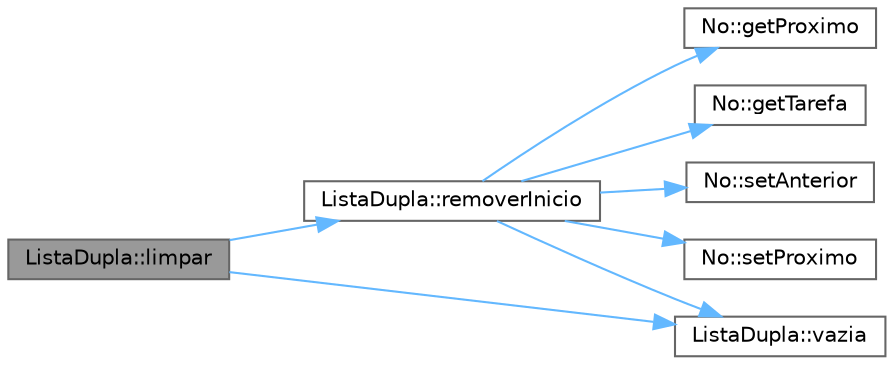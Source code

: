 digraph "ListaDupla::limpar"
{
 // INTERACTIVE_SVG=YES
 // LATEX_PDF_SIZE
  bgcolor="transparent";
  edge [fontname=Helvetica,fontsize=10,labelfontname=Helvetica,labelfontsize=10];
  node [fontname=Helvetica,fontsize=10,shape=box,height=0.2,width=0.4];
  rankdir="LR";
  Node1 [id="Node000001",label="ListaDupla::limpar",height=0.2,width=0.4,color="gray40", fillcolor="grey60", style="filled", fontcolor="black",tooltip="Remove todos os nós da lista e libera a memória."];
  Node1 -> Node2 [id="edge8_Node000001_Node000002",color="steelblue1",style="solid",tooltip=" "];
  Node2 [id="Node000002",label="ListaDupla::removerInicio",height=0.2,width=0.4,color="grey40", fillcolor="white", style="filled",URL="$dd/d91/class_lista_dupla.html#a6c0c785cb9c4a4a2fbe25beb370bd102",tooltip="Remove a tarefa do início da lista."];
  Node2 -> Node3 [id="edge9_Node000002_Node000003",color="steelblue1",style="solid",tooltip=" "];
  Node3 [id="Node000003",label="No::getProximo",height=0.2,width=0.4,color="grey40", fillcolor="white", style="filled",URL="$d9/d55/class_no.html#a42bd9dc9c7b24743c82e89b42a1581a2",tooltip="Obtém o próximo nó."];
  Node2 -> Node4 [id="edge10_Node000002_Node000004",color="steelblue1",style="solid",tooltip=" "];
  Node4 [id="Node000004",label="No::getTarefa",height=0.2,width=0.4,color="grey40", fillcolor="white", style="filled",URL="$d9/d55/class_no.html#a3e8d735fc07c24ecaee4e283ac9a1f36",tooltip="Obtém a tarefa armazenada no nó."];
  Node2 -> Node5 [id="edge11_Node000002_Node000005",color="steelblue1",style="solid",tooltip=" "];
  Node5 [id="Node000005",label="No::setAnterior",height=0.2,width=0.4,color="grey40", fillcolor="white", style="filled",URL="$d9/d55/class_no.html#a337f5ed0c85f3ac6646fd8295f2017a7",tooltip="Define o nó anterior."];
  Node2 -> Node6 [id="edge12_Node000002_Node000006",color="steelblue1",style="solid",tooltip=" "];
  Node6 [id="Node000006",label="No::setProximo",height=0.2,width=0.4,color="grey40", fillcolor="white", style="filled",URL="$d9/d55/class_no.html#a1fd6922d7a6b246aa11251effaceeb7b",tooltip="Define o próximo nó."];
  Node2 -> Node7 [id="edge13_Node000002_Node000007",color="steelblue1",style="solid",tooltip=" "];
  Node7 [id="Node000007",label="ListaDupla::vazia",height=0.2,width=0.4,color="grey40", fillcolor="white", style="filled",URL="$dd/d91/class_lista_dupla.html#a66888490f518d19c2d5cb3d3a053b816",tooltip="Verifica se a lista está vazia."];
  Node1 -> Node7 [id="edge14_Node000001_Node000007",color="steelblue1",style="solid",tooltip=" "];
}
